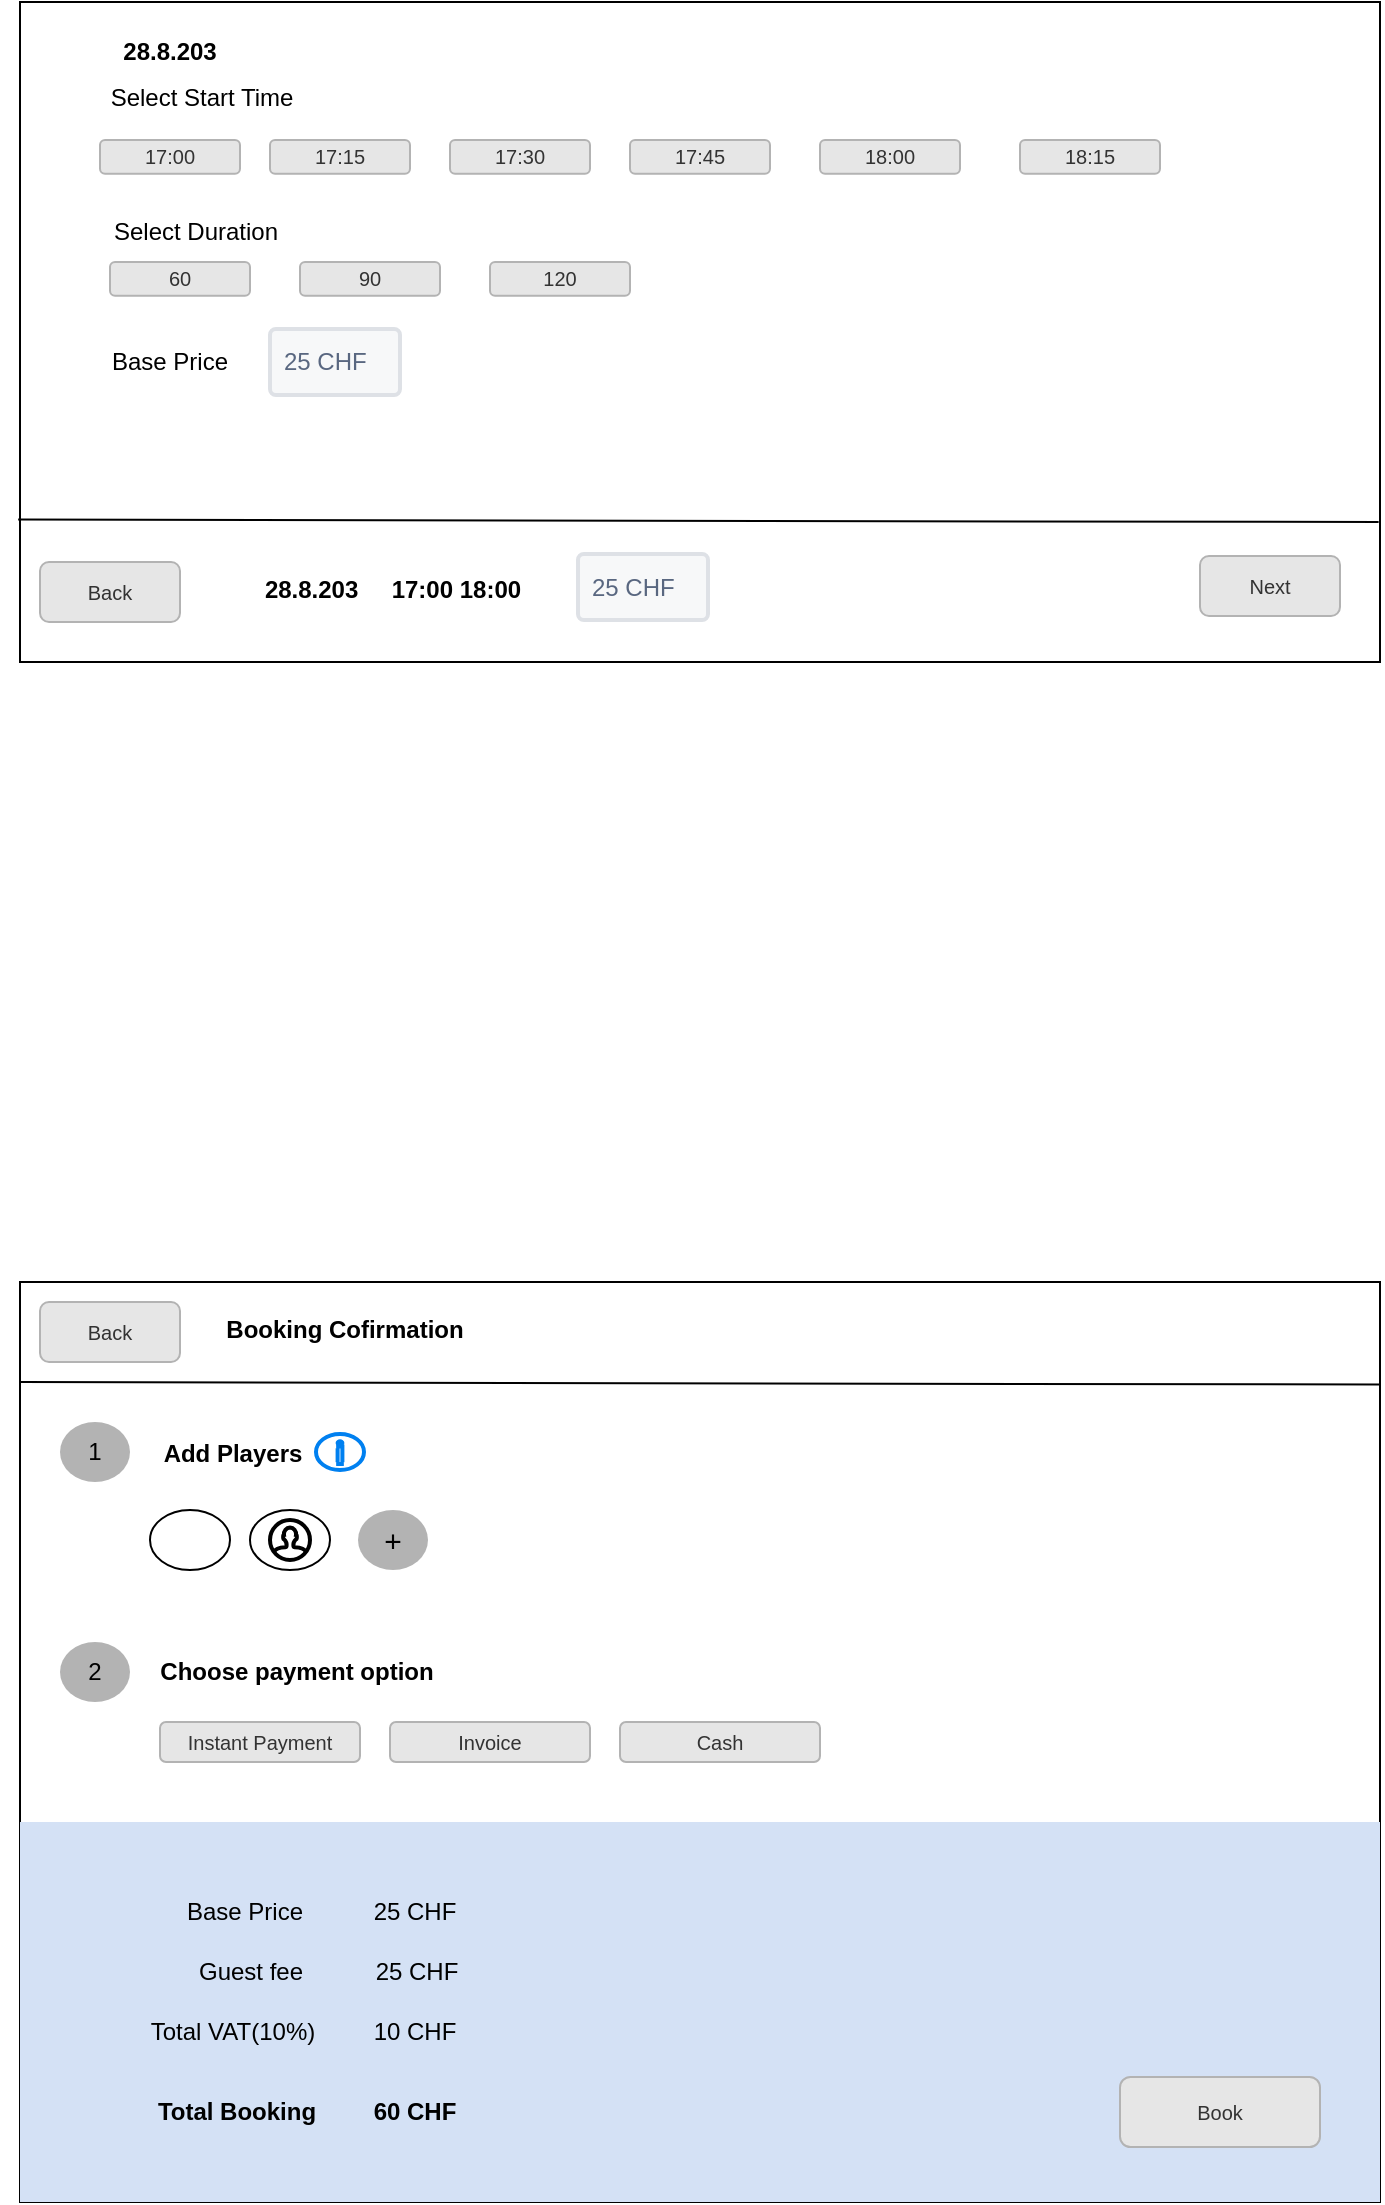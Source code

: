 <mxfile version="28.0.7">
  <diagram name="Page-1" id="-AF9_NIXsjnUYPPQ4tBr">
    <mxGraphModel dx="1255" dy="658" grid="1" gridSize="10" guides="1" tooltips="1" connect="1" arrows="1" fold="1" page="1" pageScale="1" pageWidth="1200" pageHeight="1920" math="0" shadow="0">
      <root>
        <mxCell id="0" />
        <mxCell id="1" parent="0" />
        <mxCell id="zf0I7vFkJCw-mw0SaLeQ-1" value="" style="rounded=0;whiteSpace=wrap;html=1;" vertex="1" parent="1">
          <mxGeometry x="30" y="110" width="680" height="330" as="geometry" />
        </mxCell>
        <mxCell id="zf0I7vFkJCw-mw0SaLeQ-2" value="28.8.203" style="text;html=1;align=center;verticalAlign=middle;whiteSpace=wrap;rounded=0;fontStyle=1" vertex="1" parent="1">
          <mxGeometry x="75" y="120" width="60" height="30" as="geometry" />
        </mxCell>
        <mxCell id="zf0I7vFkJCw-mw0SaLeQ-3" value="17:00" style="rounded=1;html=1;shadow=0;dashed=0;whiteSpace=wrap;fontSize=10;fillColor=#E6E6E6;align=center;strokeColor=#B3B3B3;fontColor=#333333;" vertex="1" parent="1">
          <mxGeometry x="70" y="179" width="70" height="16.88" as="geometry" />
        </mxCell>
        <mxCell id="zf0I7vFkJCw-mw0SaLeQ-4" value="17:15" style="rounded=1;html=1;shadow=0;dashed=0;whiteSpace=wrap;fontSize=10;fillColor=#E6E6E6;align=center;strokeColor=#B3B3B3;fontColor=#333333;" vertex="1" parent="1">
          <mxGeometry x="155" y="179" width="70" height="16.88" as="geometry" />
        </mxCell>
        <mxCell id="zf0I7vFkJCw-mw0SaLeQ-5" value="17:30" style="rounded=1;html=1;shadow=0;dashed=0;whiteSpace=wrap;fontSize=10;fillColor=#E6E6E6;align=center;strokeColor=#B3B3B3;fontColor=#333333;" vertex="1" parent="1">
          <mxGeometry x="245" y="179" width="70" height="16.88" as="geometry" />
        </mxCell>
        <mxCell id="zf0I7vFkJCw-mw0SaLeQ-6" value="17:45" style="rounded=1;html=1;shadow=0;dashed=0;whiteSpace=wrap;fontSize=10;fillColor=#E6E6E6;align=center;strokeColor=#B3B3B3;fontColor=#333333;" vertex="1" parent="1">
          <mxGeometry x="335" y="179" width="70" height="16.88" as="geometry" />
        </mxCell>
        <mxCell id="zf0I7vFkJCw-mw0SaLeQ-7" value="18:00" style="rounded=1;html=1;shadow=0;dashed=0;whiteSpace=wrap;fontSize=10;fillColor=#E6E6E6;align=center;strokeColor=#B3B3B3;fontColor=#333333;" vertex="1" parent="1">
          <mxGeometry x="430" y="179" width="70" height="16.88" as="geometry" />
        </mxCell>
        <mxCell id="zf0I7vFkJCw-mw0SaLeQ-8" value="18:15" style="rounded=1;html=1;shadow=0;dashed=0;whiteSpace=wrap;fontSize=10;fillColor=#E6E6E6;align=center;strokeColor=#B3B3B3;fontColor=#333333;" vertex="1" parent="1">
          <mxGeometry x="530" y="179" width="70" height="16.88" as="geometry" />
        </mxCell>
        <mxCell id="zf0I7vFkJCw-mw0SaLeQ-9" value="Select Start Time" style="text;html=1;align=center;verticalAlign=middle;whiteSpace=wrap;rounded=0;fontStyle=0" vertex="1" parent="1">
          <mxGeometry x="36" y="143" width="170" height="30" as="geometry" />
        </mxCell>
        <mxCell id="zf0I7vFkJCw-mw0SaLeQ-10" value="Select Duration" style="text;html=1;align=center;verticalAlign=middle;whiteSpace=wrap;rounded=0;fontStyle=0" vertex="1" parent="1">
          <mxGeometry x="33" y="210" width="170" height="30" as="geometry" />
        </mxCell>
        <mxCell id="zf0I7vFkJCw-mw0SaLeQ-11" value="60&lt;span style=&quot;color: rgba(0, 0, 0, 0); font-family: monospace; font-size: 0px; text-align: start; text-wrap-mode: nowrap;&quot;&gt;%3CmxGraphModel%3E%3Croot%3E%3CmxCell%20id%3D%220%22%2F%3E%3CmxCell%20id%3D%221%22%20parent%3D%220%22%2F%3E%3CmxCell%20id%3D%222%22%20value%3D%2217%3A00%22%20style%3D%22rounded%3D1%3Bhtml%3D1%3Bshadow%3D0%3Bdashed%3D0%3BwhiteSpace%3Dwrap%3BfontSize%3D10%3BfillColor%3D%23E6E6E6%3Balign%3Dcenter%3BstrokeColor%3D%23B3B3B3%3BfontColor%3D%23333333%3B%22%20vertex%3D%221%22%20parent%3D%221%22%3E%3CmxGeometry%20x%3D%2270%22%20y%3D%22179%22%20width%3D%2270%22%20height%3D%2216.88%22%20as%3D%22geometry%22%2F%3E%3C%2FmxCell%3E%3C%2Froot%3E%3C%2FmxGraphModel%3E&lt;/span&gt;" style="rounded=1;html=1;shadow=0;dashed=0;whiteSpace=wrap;fontSize=10;fillColor=#E6E6E6;align=center;strokeColor=#B3B3B3;fontColor=#333333;" vertex="1" parent="1">
          <mxGeometry x="75" y="240" width="70" height="16.88" as="geometry" />
        </mxCell>
        <mxCell id="zf0I7vFkJCw-mw0SaLeQ-12" value="90" style="rounded=1;html=1;shadow=0;dashed=0;whiteSpace=wrap;fontSize=10;fillColor=#E6E6E6;align=center;strokeColor=#B3B3B3;fontColor=#333333;" vertex="1" parent="1">
          <mxGeometry x="170" y="240" width="70" height="16.88" as="geometry" />
        </mxCell>
        <mxCell id="zf0I7vFkJCw-mw0SaLeQ-13" value="120" style="rounded=1;html=1;shadow=0;dashed=0;whiteSpace=wrap;fontSize=10;fillColor=#E6E6E6;align=center;strokeColor=#B3B3B3;fontColor=#333333;" vertex="1" parent="1">
          <mxGeometry x="265" y="240" width="70" height="16.88" as="geometry" />
        </mxCell>
        <mxCell id="zf0I7vFkJCw-mw0SaLeQ-14" value="Base Price" style="text;html=1;align=center;verticalAlign=middle;whiteSpace=wrap;rounded=0;fontStyle=0" vertex="1" parent="1">
          <mxGeometry x="20" y="275" width="170" height="30" as="geometry" />
        </mxCell>
        <mxCell id="zf0I7vFkJCw-mw0SaLeQ-16" value="25 CHF" style="rounded=1;arcSize=9;fillColor=#F7F8F9;align=left;spacingLeft=5;strokeColor=#DEE1E6;html=1;strokeWidth=2;fontColor=#596780;fontSize=12" vertex="1" parent="1">
          <mxGeometry x="155" y="273.5" width="65" height="33" as="geometry" />
        </mxCell>
        <mxCell id="zf0I7vFkJCw-mw0SaLeQ-17" value="Back" style="rounded=1;html=1;shadow=0;dashed=0;whiteSpace=wrap;fontSize=10;fillColor=#E6E6E6;align=center;strokeColor=#B3B3B3;fontColor=#333333;" vertex="1" parent="1">
          <mxGeometry x="40" y="390" width="70" height="30" as="geometry" />
        </mxCell>
        <mxCell id="zf0I7vFkJCw-mw0SaLeQ-18" value="" style="endArrow=none;html=1;rounded=0;exitX=0.006;exitY=0.784;exitDx=0;exitDy=0;exitPerimeter=0;entryX=0.999;entryY=0.788;entryDx=0;entryDy=0;entryPerimeter=0;" edge="1" parent="1" target="zf0I7vFkJCw-mw0SaLeQ-1">
          <mxGeometry width="50" height="50" relative="1" as="geometry">
            <mxPoint x="29.08" y="368.72" as="sourcePoint" />
            <mxPoint x="702.28" y="369.38" as="targetPoint" />
          </mxGeometry>
        </mxCell>
        <mxCell id="zf0I7vFkJCw-mw0SaLeQ-19" value="Next" style="rounded=1;html=1;shadow=0;dashed=0;whiteSpace=wrap;fontSize=10;fillColor=#E6E6E6;align=center;strokeColor=#B3B3B3;fontColor=#333333;" vertex="1" parent="1">
          <mxGeometry x="620" y="387" width="70" height="30" as="geometry" />
        </mxCell>
        <mxCell id="zf0I7vFkJCw-mw0SaLeQ-21" value="28.8.203&amp;nbsp; &amp;nbsp; &amp;nbsp;17:00 18:00" style="text;html=1;align=center;verticalAlign=middle;whiteSpace=wrap;rounded=0;fontStyle=1" vertex="1" parent="1">
          <mxGeometry x="114" y="389" width="205" height="30" as="geometry" />
        </mxCell>
        <mxCell id="zf0I7vFkJCw-mw0SaLeQ-22" value="25 CHF" style="rounded=1;arcSize=9;fillColor=#F7F8F9;align=left;spacingLeft=5;strokeColor=#DEE1E6;html=1;strokeWidth=2;fontColor=#596780;fontSize=12" vertex="1" parent="1">
          <mxGeometry x="309" y="386" width="65" height="33" as="geometry" />
        </mxCell>
        <mxCell id="zf0I7vFkJCw-mw0SaLeQ-23" value="" style="rounded=0;whiteSpace=wrap;html=1;" vertex="1" parent="1">
          <mxGeometry x="30" y="750" width="680" height="460" as="geometry" />
        </mxCell>
        <mxCell id="zf0I7vFkJCw-mw0SaLeQ-38" value="Back" style="rounded=1;html=1;shadow=0;dashed=0;whiteSpace=wrap;fontSize=10;fillColor=#E6E6E6;align=center;strokeColor=#B3B3B3;fontColor=#333333;" vertex="1" parent="1">
          <mxGeometry x="40" y="760" width="70" height="30" as="geometry" />
        </mxCell>
        <mxCell id="zf0I7vFkJCw-mw0SaLeQ-43" value="" style="endArrow=none;html=1;rounded=0;exitX=0.006;exitY=0.784;exitDx=0;exitDy=0;exitPerimeter=0;entryX=0.999;entryY=0.788;entryDx=0;entryDy=0;entryPerimeter=0;" edge="1" parent="1">
          <mxGeometry width="50" height="50" relative="1" as="geometry">
            <mxPoint x="30" y="800" as="sourcePoint" />
            <mxPoint x="709.92" y="801.28" as="targetPoint" />
          </mxGeometry>
        </mxCell>
        <mxCell id="zf0I7vFkJCw-mw0SaLeQ-44" value="Booking Cofirmation" style="text;html=1;align=center;verticalAlign=middle;whiteSpace=wrap;rounded=0;fontStyle=1" vertex="1" parent="1">
          <mxGeometry x="90" y="759" width="205" height="30" as="geometry" />
        </mxCell>
        <mxCell id="zf0I7vFkJCw-mw0SaLeQ-47" value="1" style="ellipse;whiteSpace=wrap;html=1;strokeColor=none;fillColor=#B3B3B3;" vertex="1" parent="1">
          <mxGeometry x="50" y="820" width="35" height="30" as="geometry" />
        </mxCell>
        <mxCell id="zf0I7vFkJCw-mw0SaLeQ-48" value="2" style="ellipse;whiteSpace=wrap;html=1;strokeColor=none;fillColor=#B3B3B3;" vertex="1" parent="1">
          <mxGeometry x="50" y="930" width="35" height="30" as="geometry" />
        </mxCell>
        <mxCell id="zf0I7vFkJCw-mw0SaLeQ-49" value="Add Players" style="text;html=1;align=center;verticalAlign=middle;whiteSpace=wrap;rounded=0;fontStyle=1" vertex="1" parent="1">
          <mxGeometry x="34" y="821" width="205" height="30" as="geometry" />
        </mxCell>
        <mxCell id="zf0I7vFkJCw-mw0SaLeQ-51" value="&lt;font style=&quot;font-size: 15px;&quot;&gt;+&lt;/font&gt;" style="ellipse;whiteSpace=wrap;html=1;strokeColor=none;fillColor=#B3B3B3;" vertex="1" parent="1">
          <mxGeometry x="199" y="864" width="35" height="30" as="geometry" />
        </mxCell>
        <mxCell id="zf0I7vFkJCw-mw0SaLeQ-52" value="" style="ellipse;whiteSpace=wrap;html=1;" vertex="1" parent="1">
          <mxGeometry x="95" y="864" width="40" height="30" as="geometry" />
        </mxCell>
        <mxCell id="zf0I7vFkJCw-mw0SaLeQ-53" value="" style="shape=image;html=1;verticalAlign=top;verticalLabelPosition=bottom;labelBackgroundColor=#ffffff;imageAspect=0;aspect=fixed;image=https://icons.diagrams.net/icon-cache1/Essential_pack_2-2009/9-Money-593.svg" vertex="1" parent="1">
          <mxGeometry x="103" y="867" width="24" height="24" as="geometry" />
        </mxCell>
        <mxCell id="zf0I7vFkJCw-mw0SaLeQ-55" value="" style="ellipse;whiteSpace=wrap;html=1;" vertex="1" parent="1">
          <mxGeometry x="145" y="864" width="40" height="30" as="geometry" />
        </mxCell>
        <mxCell id="zf0I7vFkJCw-mw0SaLeQ-56" value="" style="html=1;verticalLabelPosition=bottom;align=center;labelBackgroundColor=#ffffff;verticalAlign=top;strokeWidth=2;strokeColor=default;shadow=0;dashed=0;shape=mxgraph.ios7.icons.user;" vertex="1" parent="1">
          <mxGeometry x="155" y="869" width="20" height="20" as="geometry" />
        </mxCell>
        <mxCell id="zf0I7vFkJCw-mw0SaLeQ-57" value="Choose payment option" style="text;html=1;align=center;verticalAlign=middle;whiteSpace=wrap;rounded=0;fontStyle=1" vertex="1" parent="1">
          <mxGeometry x="66" y="930" width="205" height="30" as="geometry" />
        </mxCell>
        <mxCell id="zf0I7vFkJCw-mw0SaLeQ-58" value="Instant Payment" style="rounded=1;html=1;shadow=0;dashed=0;whiteSpace=wrap;fontSize=10;fillColor=#E6E6E6;align=center;strokeColor=#B3B3B3;fontColor=#333333;" vertex="1" parent="1">
          <mxGeometry x="100" y="970" width="100" height="20" as="geometry" />
        </mxCell>
        <mxCell id="zf0I7vFkJCw-mw0SaLeQ-59" value="Invoice" style="rounded=1;html=1;shadow=0;dashed=0;whiteSpace=wrap;fontSize=10;fillColor=#E6E6E6;align=center;strokeColor=#B3B3B3;fontColor=#333333;" vertex="1" parent="1">
          <mxGeometry x="215" y="970" width="100" height="20" as="geometry" />
        </mxCell>
        <mxCell id="zf0I7vFkJCw-mw0SaLeQ-60" value="Cash" style="rounded=1;html=1;shadow=0;dashed=0;whiteSpace=wrap;fontSize=10;fillColor=#E6E6E6;align=center;strokeColor=#B3B3B3;fontColor=#333333;" vertex="1" parent="1">
          <mxGeometry x="330" y="970" width="100" height="20" as="geometry" />
        </mxCell>
        <mxCell id="zf0I7vFkJCw-mw0SaLeQ-61" value="" style="html=1;verticalLabelPosition=bottom;align=center;labelBackgroundColor=#ffffff;verticalAlign=top;strokeWidth=2;strokeColor=#0080F0;shadow=0;dashed=0;shape=mxgraph.ios7.icons.info;" vertex="1" parent="1">
          <mxGeometry x="178" y="826" width="24" height="18" as="geometry" />
        </mxCell>
        <mxCell id="zf0I7vFkJCw-mw0SaLeQ-67" value="" style="rounded=0;whiteSpace=wrap;html=1;strokeColor=none;fillColor=#D4E1F5;" vertex="1" parent="1">
          <mxGeometry x="30" y="1020" width="680" height="190" as="geometry" />
        </mxCell>
        <mxCell id="zf0I7vFkJCw-mw0SaLeQ-70" value="Base Price" style="text;html=1;align=center;verticalAlign=middle;whiteSpace=wrap;rounded=0;fontStyle=0" vertex="1" parent="1">
          <mxGeometry x="40" y="1050" width="205" height="30" as="geometry" />
        </mxCell>
        <mxCell id="zf0I7vFkJCw-mw0SaLeQ-71" value="Guest fee" style="text;html=1;align=center;verticalAlign=middle;whiteSpace=wrap;rounded=0;fontStyle=0" vertex="1" parent="1">
          <mxGeometry x="43" y="1080" width="205" height="30" as="geometry" />
        </mxCell>
        <mxCell id="zf0I7vFkJCw-mw0SaLeQ-72" value="&lt;span style=&quot;&quot;&gt;25 CHF&lt;/span&gt;" style="text;html=1;align=center;verticalAlign=middle;whiteSpace=wrap;rounded=0;fontStyle=0" vertex="1" parent="1">
          <mxGeometry x="125" y="1050" width="205" height="30" as="geometry" />
        </mxCell>
        <mxCell id="zf0I7vFkJCw-mw0SaLeQ-73" value="&lt;span style=&quot;&quot;&gt;25 CHF&lt;/span&gt;" style="text;html=1;align=center;verticalAlign=middle;whiteSpace=wrap;rounded=0;fontStyle=0" vertex="1" parent="1">
          <mxGeometry x="126" y="1080" width="205" height="30" as="geometry" />
        </mxCell>
        <mxCell id="zf0I7vFkJCw-mw0SaLeQ-74" value="&lt;span style=&quot;font-weight: 400;&quot;&gt;10 CHF&lt;/span&gt;" style="text;html=1;align=center;verticalAlign=middle;whiteSpace=wrap;rounded=0;fontStyle=1" vertex="1" parent="1">
          <mxGeometry x="125" y="1110" width="205" height="30" as="geometry" />
        </mxCell>
        <mxCell id="zf0I7vFkJCw-mw0SaLeQ-75" value="Total VAT(10%)" style="text;html=1;align=center;verticalAlign=middle;whiteSpace=wrap;rounded=0;fontStyle=0" vertex="1" parent="1">
          <mxGeometry x="34" y="1110" width="205" height="30" as="geometry" />
        </mxCell>
        <mxCell id="zf0I7vFkJCw-mw0SaLeQ-76" value="Total Booking" style="text;html=1;align=center;verticalAlign=middle;whiteSpace=wrap;rounded=0;fontStyle=1" vertex="1" parent="1">
          <mxGeometry x="36" y="1150" width="205" height="30" as="geometry" />
        </mxCell>
        <mxCell id="zf0I7vFkJCw-mw0SaLeQ-77" value="&lt;b&gt;60 CHF&lt;/b&gt;" style="text;html=1;align=center;verticalAlign=middle;whiteSpace=wrap;rounded=0;fontStyle=0" vertex="1" parent="1">
          <mxGeometry x="125" y="1150" width="205" height="30" as="geometry" />
        </mxCell>
        <mxCell id="zf0I7vFkJCw-mw0SaLeQ-78" value="Book" style="rounded=1;html=1;shadow=0;dashed=0;whiteSpace=wrap;fontSize=10;fillColor=#E6E6E6;align=center;strokeColor=#B3B3B3;fontColor=#333333;" vertex="1" parent="1">
          <mxGeometry x="580" y="1147.5" width="100" height="35" as="geometry" />
        </mxCell>
      </root>
    </mxGraphModel>
  </diagram>
</mxfile>
